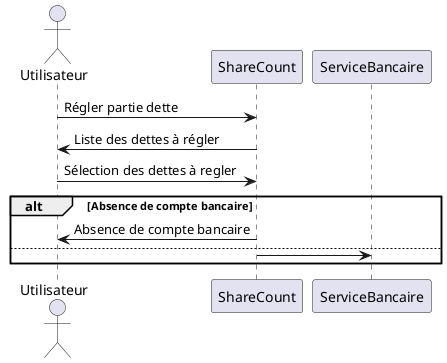 @startuml "Régler une partie de sa dette envers quelqu’un"

actor Utilisateur as u
participant ShareCount as sc
participant ServiceBancaire as sb

u 	-> 	sc : Régler partie dette
u		<- 	sc : Liste des dettes à régler
u		-> 	sc : Sélection des dettes à regler
alt Absence de compte bancaire
sc -> u : Absence de compte bancaire
else
sc -> sb : 
end



@enduml